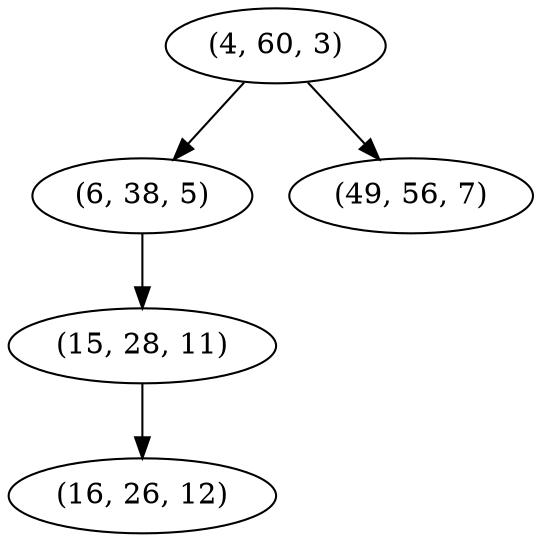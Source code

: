 digraph tree {
    "(4, 60, 3)";
    "(6, 38, 5)";
    "(15, 28, 11)";
    "(16, 26, 12)";
    "(49, 56, 7)";
    "(4, 60, 3)" -> "(6, 38, 5)";
    "(4, 60, 3)" -> "(49, 56, 7)";
    "(6, 38, 5)" -> "(15, 28, 11)";
    "(15, 28, 11)" -> "(16, 26, 12)";
}
